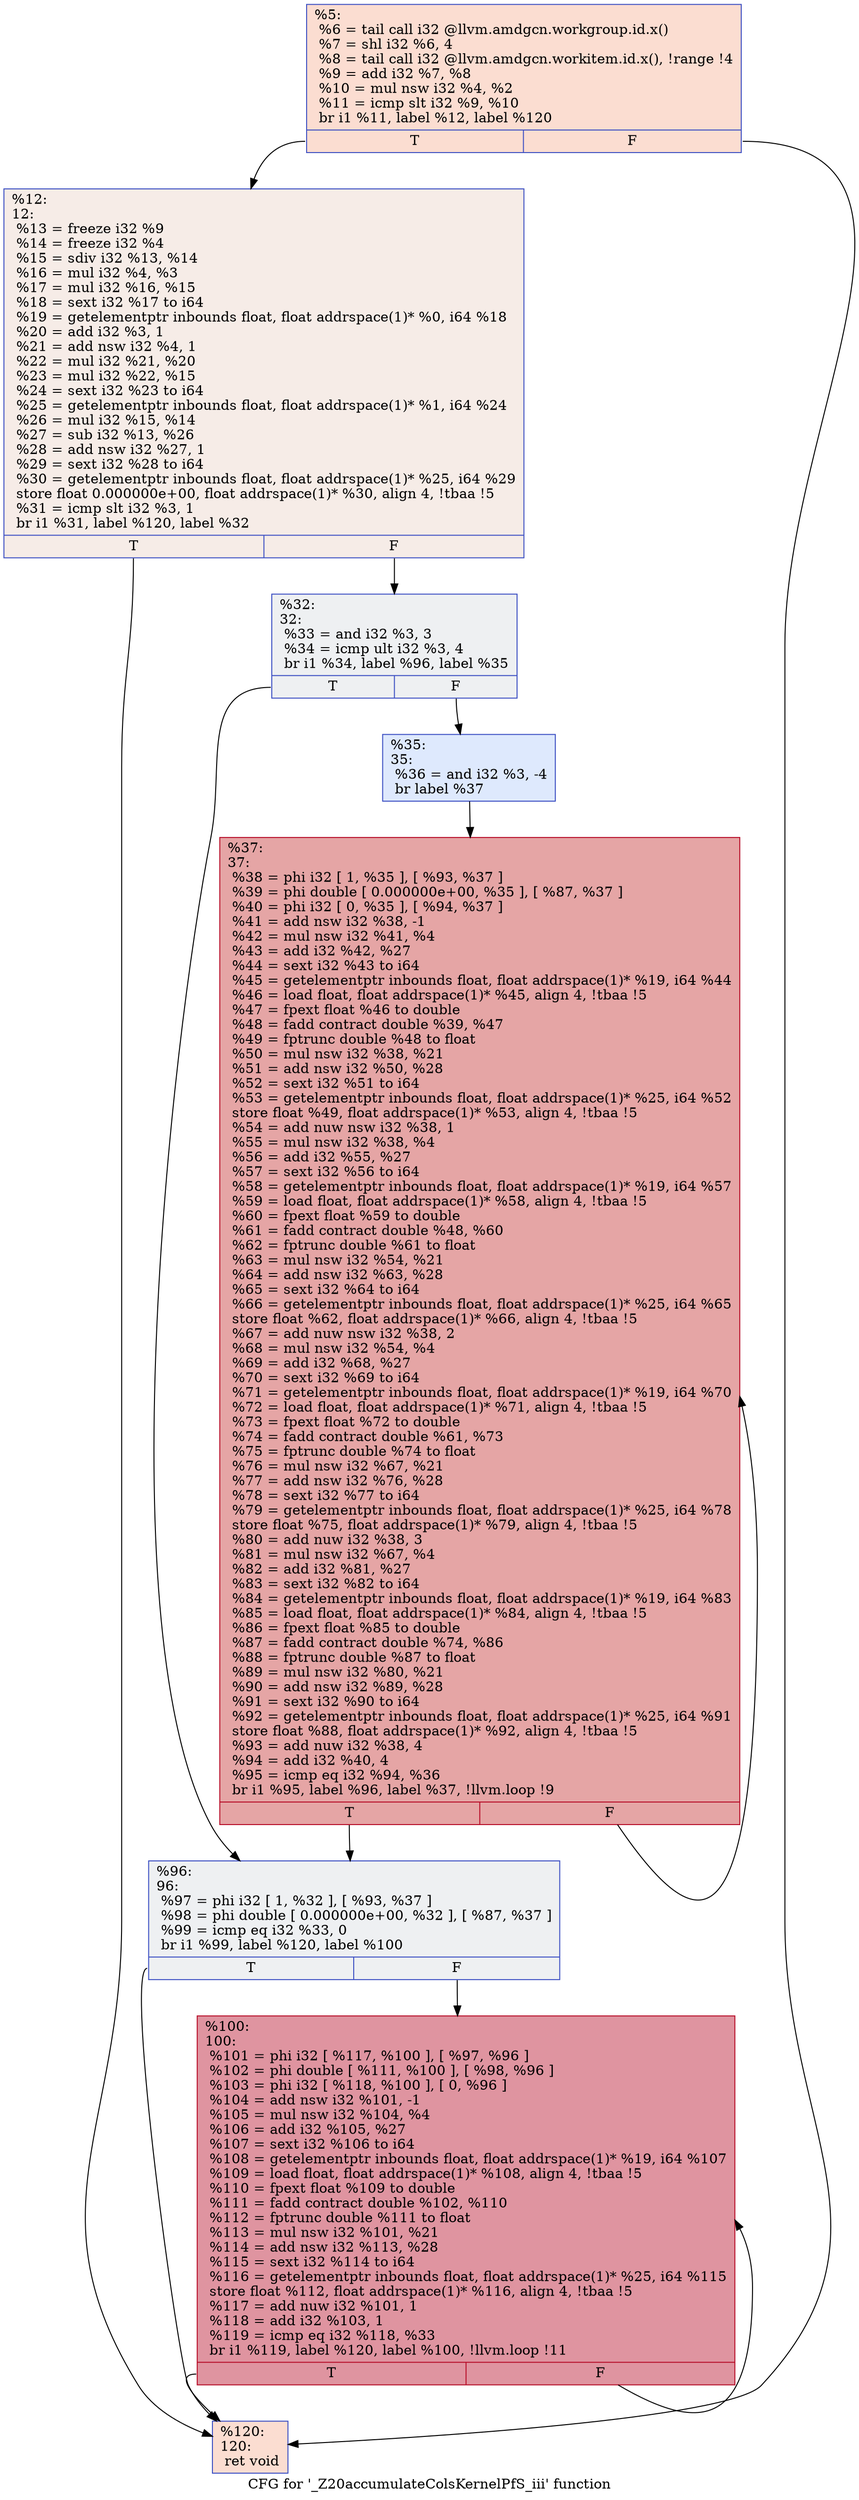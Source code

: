 digraph "CFG for '_Z20accumulateColsKernelPfS_iii' function" {
	label="CFG for '_Z20accumulateColsKernelPfS_iii' function";

	Node0x4b180c0 [shape=record,color="#3d50c3ff", style=filled, fillcolor="#f7b39670",label="{%5:\l  %6 = tail call i32 @llvm.amdgcn.workgroup.id.x()\l  %7 = shl i32 %6, 4\l  %8 = tail call i32 @llvm.amdgcn.workitem.id.x(), !range !4\l  %9 = add i32 %7, %8\l  %10 = mul nsw i32 %4, %2\l  %11 = icmp slt i32 %9, %10\l  br i1 %11, label %12, label %120\l|{<s0>T|<s1>F}}"];
	Node0x4b180c0:s0 -> Node0x4b17320;
	Node0x4b180c0:s1 -> Node0x4b19980;
	Node0x4b17320 [shape=record,color="#3d50c3ff", style=filled, fillcolor="#ead5c970",label="{%12:\l12:                                               \l  %13 = freeze i32 %9\l  %14 = freeze i32 %4\l  %15 = sdiv i32 %13, %14\l  %16 = mul i32 %4, %3\l  %17 = mul i32 %16, %15\l  %18 = sext i32 %17 to i64\l  %19 = getelementptr inbounds float, float addrspace(1)* %0, i64 %18\l  %20 = add i32 %3, 1\l  %21 = add nsw i32 %4, 1\l  %22 = mul i32 %21, %20\l  %23 = mul i32 %22, %15\l  %24 = sext i32 %23 to i64\l  %25 = getelementptr inbounds float, float addrspace(1)* %1, i64 %24\l  %26 = mul i32 %15, %14\l  %27 = sub i32 %13, %26\l  %28 = add nsw i32 %27, 1\l  %29 = sext i32 %28 to i64\l  %30 = getelementptr inbounds float, float addrspace(1)* %25, i64 %29\l  store float 0.000000e+00, float addrspace(1)* %30, align 4, !tbaa !5\l  %31 = icmp slt i32 %3, 1\l  br i1 %31, label %120, label %32\l|{<s0>T|<s1>F}}"];
	Node0x4b17320:s0 -> Node0x4b19980;
	Node0x4b17320:s1 -> Node0x4b1b190;
	Node0x4b1b190 [shape=record,color="#3d50c3ff", style=filled, fillcolor="#d9dce170",label="{%32:\l32:                                               \l  %33 = and i32 %3, 3\l  %34 = icmp ult i32 %3, 4\l  br i1 %34, label %96, label %35\l|{<s0>T|<s1>F}}"];
	Node0x4b1b190:s0 -> Node0x4b19d50;
	Node0x4b1b190:s1 -> Node0x4b1b570;
	Node0x4b1b570 [shape=record,color="#3d50c3ff", style=filled, fillcolor="#b5cdfa70",label="{%35:\l35:                                               \l  %36 = and i32 %3, -4\l  br label %37\l}"];
	Node0x4b1b570 -> Node0x4b1b740;
	Node0x4b1b740 [shape=record,color="#b70d28ff", style=filled, fillcolor="#c5333470",label="{%37:\l37:                                               \l  %38 = phi i32 [ 1, %35 ], [ %93, %37 ]\l  %39 = phi double [ 0.000000e+00, %35 ], [ %87, %37 ]\l  %40 = phi i32 [ 0, %35 ], [ %94, %37 ]\l  %41 = add nsw i32 %38, -1\l  %42 = mul nsw i32 %41, %4\l  %43 = add i32 %42, %27\l  %44 = sext i32 %43 to i64\l  %45 = getelementptr inbounds float, float addrspace(1)* %19, i64 %44\l  %46 = load float, float addrspace(1)* %45, align 4, !tbaa !5\l  %47 = fpext float %46 to double\l  %48 = fadd contract double %39, %47\l  %49 = fptrunc double %48 to float\l  %50 = mul nsw i32 %38, %21\l  %51 = add nsw i32 %50, %28\l  %52 = sext i32 %51 to i64\l  %53 = getelementptr inbounds float, float addrspace(1)* %25, i64 %52\l  store float %49, float addrspace(1)* %53, align 4, !tbaa !5\l  %54 = add nuw nsw i32 %38, 1\l  %55 = mul nsw i32 %38, %4\l  %56 = add i32 %55, %27\l  %57 = sext i32 %56 to i64\l  %58 = getelementptr inbounds float, float addrspace(1)* %19, i64 %57\l  %59 = load float, float addrspace(1)* %58, align 4, !tbaa !5\l  %60 = fpext float %59 to double\l  %61 = fadd contract double %48, %60\l  %62 = fptrunc double %61 to float\l  %63 = mul nsw i32 %54, %21\l  %64 = add nsw i32 %63, %28\l  %65 = sext i32 %64 to i64\l  %66 = getelementptr inbounds float, float addrspace(1)* %25, i64 %65\l  store float %62, float addrspace(1)* %66, align 4, !tbaa !5\l  %67 = add nuw nsw i32 %38, 2\l  %68 = mul nsw i32 %54, %4\l  %69 = add i32 %68, %27\l  %70 = sext i32 %69 to i64\l  %71 = getelementptr inbounds float, float addrspace(1)* %19, i64 %70\l  %72 = load float, float addrspace(1)* %71, align 4, !tbaa !5\l  %73 = fpext float %72 to double\l  %74 = fadd contract double %61, %73\l  %75 = fptrunc double %74 to float\l  %76 = mul nsw i32 %67, %21\l  %77 = add nsw i32 %76, %28\l  %78 = sext i32 %77 to i64\l  %79 = getelementptr inbounds float, float addrspace(1)* %25, i64 %78\l  store float %75, float addrspace(1)* %79, align 4, !tbaa !5\l  %80 = add nuw i32 %38, 3\l  %81 = mul nsw i32 %67, %4\l  %82 = add i32 %81, %27\l  %83 = sext i32 %82 to i64\l  %84 = getelementptr inbounds float, float addrspace(1)* %19, i64 %83\l  %85 = load float, float addrspace(1)* %84, align 4, !tbaa !5\l  %86 = fpext float %85 to double\l  %87 = fadd contract double %74, %86\l  %88 = fptrunc double %87 to float\l  %89 = mul nsw i32 %80, %21\l  %90 = add nsw i32 %89, %28\l  %91 = sext i32 %90 to i64\l  %92 = getelementptr inbounds float, float addrspace(1)* %25, i64 %91\l  store float %88, float addrspace(1)* %92, align 4, !tbaa !5\l  %93 = add nuw i32 %38, 4\l  %94 = add i32 %40, 4\l  %95 = icmp eq i32 %94, %36\l  br i1 %95, label %96, label %37, !llvm.loop !9\l|{<s0>T|<s1>F}}"];
	Node0x4b1b740:s0 -> Node0x4b19d50;
	Node0x4b1b740:s1 -> Node0x4b1b740;
	Node0x4b19d50 [shape=record,color="#3d50c3ff", style=filled, fillcolor="#d9dce170",label="{%96:\l96:                                               \l  %97 = phi i32 [ 1, %32 ], [ %93, %37 ]\l  %98 = phi double [ 0.000000e+00, %32 ], [ %87, %37 ]\l  %99 = icmp eq i32 %33, 0\l  br i1 %99, label %120, label %100\l|{<s0>T|<s1>F}}"];
	Node0x4b19d50:s0 -> Node0x4b19980;
	Node0x4b19d50:s1 -> Node0x4b1e680;
	Node0x4b1e680 [shape=record,color="#b70d28ff", style=filled, fillcolor="#b70d2870",label="{%100:\l100:                                              \l  %101 = phi i32 [ %117, %100 ], [ %97, %96 ]\l  %102 = phi double [ %111, %100 ], [ %98, %96 ]\l  %103 = phi i32 [ %118, %100 ], [ 0, %96 ]\l  %104 = add nsw i32 %101, -1\l  %105 = mul nsw i32 %104, %4\l  %106 = add i32 %105, %27\l  %107 = sext i32 %106 to i64\l  %108 = getelementptr inbounds float, float addrspace(1)* %19, i64 %107\l  %109 = load float, float addrspace(1)* %108, align 4, !tbaa !5\l  %110 = fpext float %109 to double\l  %111 = fadd contract double %102, %110\l  %112 = fptrunc double %111 to float\l  %113 = mul nsw i32 %101, %21\l  %114 = add nsw i32 %113, %28\l  %115 = sext i32 %114 to i64\l  %116 = getelementptr inbounds float, float addrspace(1)* %25, i64 %115\l  store float %112, float addrspace(1)* %116, align 4, !tbaa !5\l  %117 = add nuw i32 %101, 1\l  %118 = add i32 %103, 1\l  %119 = icmp eq i32 %118, %33\l  br i1 %119, label %120, label %100, !llvm.loop !11\l|{<s0>T|<s1>F}}"];
	Node0x4b1e680:s0 -> Node0x4b19980;
	Node0x4b1e680:s1 -> Node0x4b1e680;
	Node0x4b19980 [shape=record,color="#3d50c3ff", style=filled, fillcolor="#f7b39670",label="{%120:\l120:                                              \l  ret void\l}"];
}
